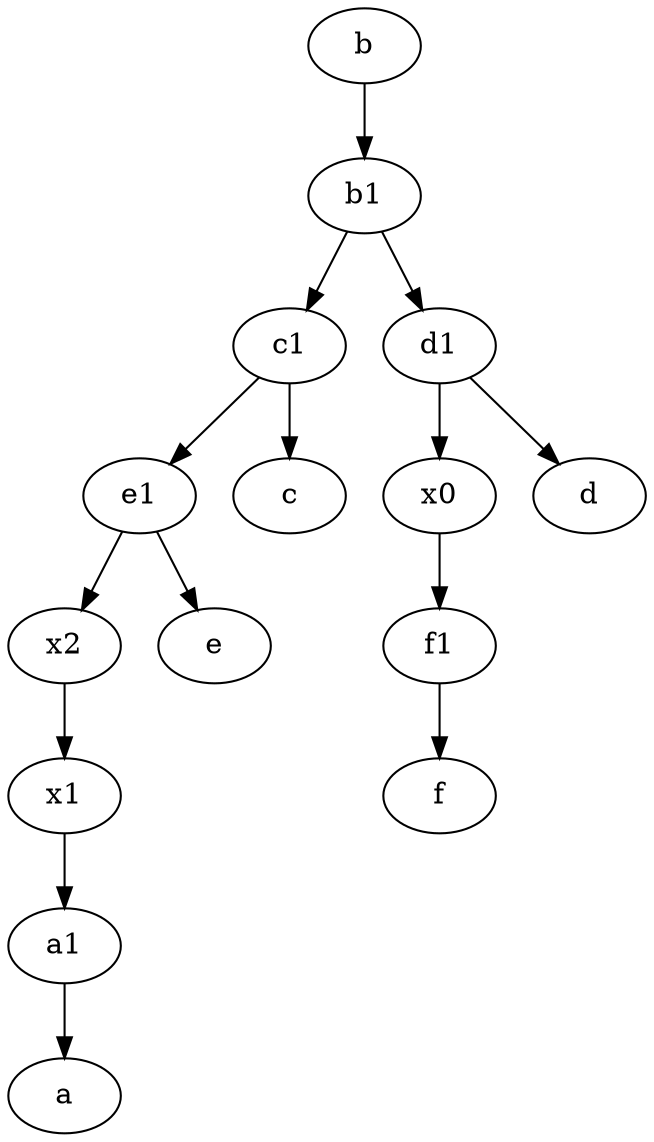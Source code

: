 digraph  {
	x2;
	b [pos="50,20!"];
	c1 [pos="30,15!"];
	b1 [pos="45,20!"];
	d1 [pos="25,30!"];
	a1 [pos="40,15!"];
	x0;
	x1;
	e1 [pos="25,45!"];
	f1;
	a1 -> a;
	x1 -> a1;
	d1 -> x0;
	e1 -> e;
	x2 -> x1;
	b1 -> d1;
	e1 -> x2;
	c1 -> c;
	f1 -> f;
	x0 -> f1;
	d1 -> d;
	c1 -> e1;
	b -> b1;
	b1 -> c1;

	}